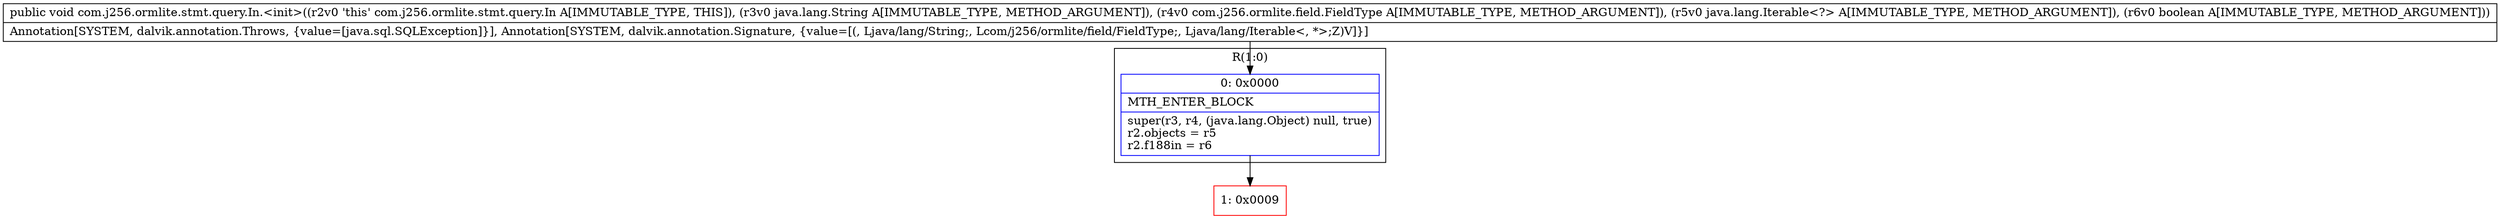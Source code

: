 digraph "CFG forcom.j256.ormlite.stmt.query.In.\<init\>(Ljava\/lang\/String;Lcom\/j256\/ormlite\/field\/FieldType;Ljava\/lang\/Iterable;Z)V" {
subgraph cluster_Region_1210459100 {
label = "R(1:0)";
node [shape=record,color=blue];
Node_0 [shape=record,label="{0\:\ 0x0000|MTH_ENTER_BLOCK\l|super(r3, r4, (java.lang.Object) null, true)\lr2.objects = r5\lr2.f188in = r6\l}"];
}
Node_1 [shape=record,color=red,label="{1\:\ 0x0009}"];
MethodNode[shape=record,label="{public void com.j256.ormlite.stmt.query.In.\<init\>((r2v0 'this' com.j256.ormlite.stmt.query.In A[IMMUTABLE_TYPE, THIS]), (r3v0 java.lang.String A[IMMUTABLE_TYPE, METHOD_ARGUMENT]), (r4v0 com.j256.ormlite.field.FieldType A[IMMUTABLE_TYPE, METHOD_ARGUMENT]), (r5v0 java.lang.Iterable\<?\> A[IMMUTABLE_TYPE, METHOD_ARGUMENT]), (r6v0 boolean A[IMMUTABLE_TYPE, METHOD_ARGUMENT]))  | Annotation[SYSTEM, dalvik.annotation.Throws, \{value=[java.sql.SQLException]\}], Annotation[SYSTEM, dalvik.annotation.Signature, \{value=[(, Ljava\/lang\/String;, Lcom\/j256\/ormlite\/field\/FieldType;, Ljava\/lang\/Iterable\<, *\>;Z)V]\}]\l}"];
MethodNode -> Node_0;
Node_0 -> Node_1;
}

